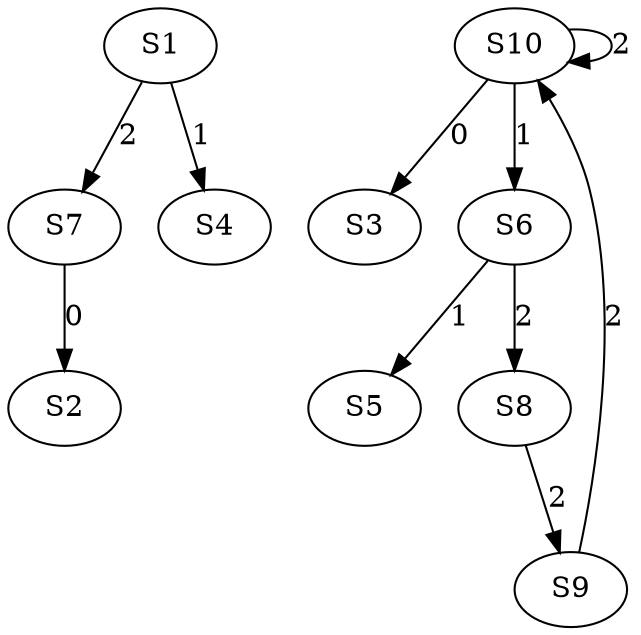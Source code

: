strict digraph {
	S7 -> S2 [ label = 0 ];
	S10 -> S3 [ label = 0 ];
	S1 -> S4 [ label = 1 ];
	S6 -> S5 [ label = 1 ];
	S10 -> S6 [ label = 1 ];
	S1 -> S7 [ label = 2 ];
	S6 -> S8 [ label = 2 ];
	S8 -> S9 [ label = 2 ];
	S10 -> S10 [ label = 2 ];
	S9 -> S10 [ label = 2 ];
}